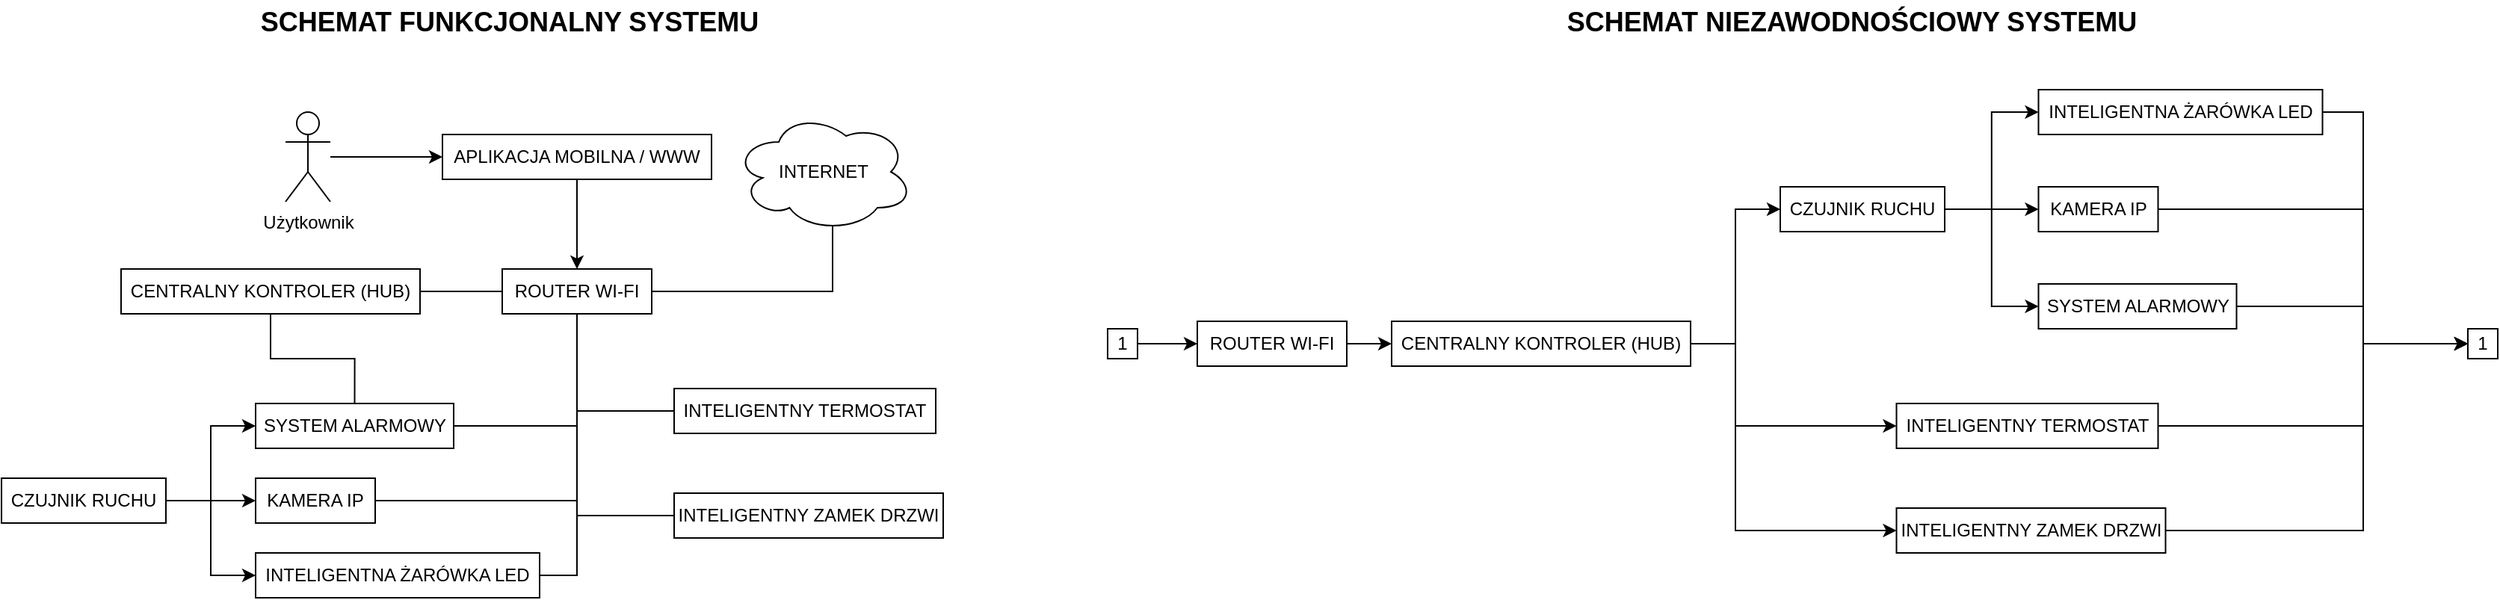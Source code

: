 <mxfile version="28.2.7">
  <diagram name="Page-1" id="PfZpxKHgtrNmZmKAbsyW">
    <mxGraphModel dx="3432" dy="1408" grid="1" gridSize="10" guides="1" tooltips="1" connect="1" arrows="1" fold="1" page="1" pageScale="1" pageWidth="827" pageHeight="1169" math="0" shadow="0">
      <root>
        <mxCell id="0" />
        <mxCell id="1" parent="0" />
        <mxCell id="8bakrNlgJKdeLin4L0It-1" style="edgeStyle=orthogonalEdgeStyle;rounded=0;orthogonalLoop=1;jettySize=auto;html=1;exitX=0.5;exitY=1;exitDx=0;exitDy=0;entryX=0.5;entryY=0;entryDx=0;entryDy=0;" edge="1" parent="1" source="CV3s7aekaj3IwNDnJ6Cb-1" target="CV3s7aekaj3IwNDnJ6Cb-6">
          <mxGeometry relative="1" as="geometry" />
        </mxCell>
        <mxCell id="CV3s7aekaj3IwNDnJ6Cb-1" value="&lt;div&gt;APLIKACJA MOBILNA / WWW&lt;/div&gt;" style="rounded=0;whiteSpace=wrap;html=1;" parent="1" vertex="1">
          <mxGeometry x="175" y="100" width="180" height="30" as="geometry" />
        </mxCell>
        <mxCell id="8bakrNlgJKdeLin4L0It-24" style="edgeStyle=orthogonalEdgeStyle;rounded=0;orthogonalLoop=1;jettySize=auto;html=1;exitX=0.5;exitY=1;exitDx=0;exitDy=0;entryX=0.5;entryY=0;entryDx=0;entryDy=0;endArrow=none;endFill=0;" edge="1" parent="1" source="CV3s7aekaj3IwNDnJ6Cb-2" target="CV3s7aekaj3IwNDnJ6Cb-4">
          <mxGeometry relative="1" as="geometry" />
        </mxCell>
        <mxCell id="CV3s7aekaj3IwNDnJ6Cb-2" value="&lt;div&gt;CENTRALNY KONTROLER (HUB)&lt;/div&gt;" style="rounded=0;whiteSpace=wrap;html=1;" parent="1" vertex="1">
          <mxGeometry x="-40" y="190" width="200" height="30" as="geometry" />
        </mxCell>
        <mxCell id="CV3s7aekaj3IwNDnJ6Cb-3" value="&lt;div&gt;INTELIGENTNY TERMOSTAT&lt;/div&gt;" style="rounded=0;whiteSpace=wrap;html=1;" parent="1" vertex="1">
          <mxGeometry x="330" y="270" width="175" height="30" as="geometry" />
        </mxCell>
        <mxCell id="CV3s7aekaj3IwNDnJ6Cb-4" value="&lt;div&gt;SYSTEM ALARMOWY&lt;/div&gt;" style="rounded=0;whiteSpace=wrap;html=1;" parent="1" vertex="1">
          <mxGeometry x="50" y="280" width="132.5" height="30" as="geometry" />
        </mxCell>
        <mxCell id="CV3s7aekaj3IwNDnJ6Cb-5" value="&lt;div&gt;KAMERA IP&lt;/div&gt;" style="rounded=0;whiteSpace=wrap;html=1;" parent="1" vertex="1">
          <mxGeometry x="50" y="330" width="80" height="30" as="geometry" />
        </mxCell>
        <mxCell id="8bakrNlgJKdeLin4L0It-14" style="edgeStyle=orthogonalEdgeStyle;rounded=0;orthogonalLoop=1;jettySize=auto;html=1;exitX=0.5;exitY=1;exitDx=0;exitDy=0;entryX=1;entryY=0.5;entryDx=0;entryDy=0;endArrow=none;endFill=0;" edge="1" parent="1" source="CV3s7aekaj3IwNDnJ6Cb-6" target="CV3s7aekaj3IwNDnJ6Cb-5">
          <mxGeometry relative="1" as="geometry" />
        </mxCell>
        <mxCell id="8bakrNlgJKdeLin4L0It-15" style="edgeStyle=orthogonalEdgeStyle;rounded=0;orthogonalLoop=1;jettySize=auto;html=1;exitX=0.5;exitY=1;exitDx=0;exitDy=0;entryX=1;entryY=0.5;entryDx=0;entryDy=0;endArrow=none;endFill=0;" edge="1" parent="1" source="CV3s7aekaj3IwNDnJ6Cb-6" target="CV3s7aekaj3IwNDnJ6Cb-4">
          <mxGeometry relative="1" as="geometry" />
        </mxCell>
        <mxCell id="8bakrNlgJKdeLin4L0It-16" style="edgeStyle=orthogonalEdgeStyle;rounded=0;orthogonalLoop=1;jettySize=auto;html=1;exitX=0.5;exitY=1;exitDx=0;exitDy=0;entryX=1;entryY=0.5;entryDx=0;entryDy=0;endArrow=none;endFill=0;" edge="1" parent="1" source="CV3s7aekaj3IwNDnJ6Cb-6" target="CV3s7aekaj3IwNDnJ6Cb-9">
          <mxGeometry relative="1" as="geometry" />
        </mxCell>
        <mxCell id="8bakrNlgJKdeLin4L0It-17" style="edgeStyle=orthogonalEdgeStyle;rounded=0;orthogonalLoop=1;jettySize=auto;html=1;exitX=0.5;exitY=1;exitDx=0;exitDy=0;entryX=0;entryY=0.5;entryDx=0;entryDy=0;endArrow=none;endFill=0;" edge="1" parent="1" source="CV3s7aekaj3IwNDnJ6Cb-6" target="CV3s7aekaj3IwNDnJ6Cb-3">
          <mxGeometry relative="1" as="geometry" />
        </mxCell>
        <mxCell id="8bakrNlgJKdeLin4L0It-18" style="edgeStyle=orthogonalEdgeStyle;rounded=0;orthogonalLoop=1;jettySize=auto;html=1;exitX=0.5;exitY=1;exitDx=0;exitDy=0;entryX=0;entryY=0.5;entryDx=0;entryDy=0;endArrow=none;endFill=0;" edge="1" parent="1" source="CV3s7aekaj3IwNDnJ6Cb-6" target="CV3s7aekaj3IwNDnJ6Cb-8">
          <mxGeometry relative="1" as="geometry" />
        </mxCell>
        <mxCell id="8bakrNlgJKdeLin4L0It-23" style="edgeStyle=orthogonalEdgeStyle;rounded=0;orthogonalLoop=1;jettySize=auto;html=1;exitX=0;exitY=0.5;exitDx=0;exitDy=0;entryX=1;entryY=0.5;entryDx=0;entryDy=0;endArrow=none;endFill=0;" edge="1" parent="1" source="CV3s7aekaj3IwNDnJ6Cb-6" target="CV3s7aekaj3IwNDnJ6Cb-2">
          <mxGeometry relative="1" as="geometry" />
        </mxCell>
        <mxCell id="CV3s7aekaj3IwNDnJ6Cb-6" value="&lt;div&gt;ROUTER WI-FI&lt;/div&gt;" style="rounded=0;whiteSpace=wrap;html=1;" parent="1" vertex="1">
          <mxGeometry x="215" y="190" width="100" height="30" as="geometry" />
        </mxCell>
        <mxCell id="8bakrNlgJKdeLin4L0It-19" style="edgeStyle=orthogonalEdgeStyle;rounded=0;orthogonalLoop=1;jettySize=auto;html=1;exitX=1;exitY=0.5;exitDx=0;exitDy=0;entryX=0;entryY=0.5;entryDx=0;entryDy=0;" edge="1" parent="1" source="CV3s7aekaj3IwNDnJ6Cb-7" target="CV3s7aekaj3IwNDnJ6Cb-5">
          <mxGeometry relative="1" as="geometry" />
        </mxCell>
        <mxCell id="8bakrNlgJKdeLin4L0It-20" style="edgeStyle=orthogonalEdgeStyle;rounded=0;orthogonalLoop=1;jettySize=auto;html=1;exitX=1;exitY=0.5;exitDx=0;exitDy=0;entryX=0;entryY=0.5;entryDx=0;entryDy=0;" edge="1" parent="1" source="CV3s7aekaj3IwNDnJ6Cb-7" target="CV3s7aekaj3IwNDnJ6Cb-4">
          <mxGeometry relative="1" as="geometry" />
        </mxCell>
        <mxCell id="8bakrNlgJKdeLin4L0It-21" style="edgeStyle=orthogonalEdgeStyle;rounded=0;orthogonalLoop=1;jettySize=auto;html=1;exitX=1;exitY=0.5;exitDx=0;exitDy=0;entryX=0;entryY=0.5;entryDx=0;entryDy=0;" edge="1" parent="1" source="CV3s7aekaj3IwNDnJ6Cb-7" target="CV3s7aekaj3IwNDnJ6Cb-9">
          <mxGeometry relative="1" as="geometry" />
        </mxCell>
        <mxCell id="CV3s7aekaj3IwNDnJ6Cb-7" value="&lt;div&gt;CZUJNIK RUCHU&lt;/div&gt;" style="rounded=0;whiteSpace=wrap;html=1;" parent="1" vertex="1">
          <mxGeometry x="-120" y="330" width="110" height="30" as="geometry" />
        </mxCell>
        <mxCell id="CV3s7aekaj3IwNDnJ6Cb-8" value="&lt;div&gt;INTELIGENTNY ZAMEK DRZWI&lt;/div&gt;" style="rounded=0;whiteSpace=wrap;html=1;" parent="1" vertex="1">
          <mxGeometry x="330" y="340" width="180" height="30" as="geometry" />
        </mxCell>
        <mxCell id="CV3s7aekaj3IwNDnJ6Cb-9" value="&lt;div&gt;INTELIGENTNA ŻARÓWKA LED&lt;/div&gt;" style="rounded=0;whiteSpace=wrap;html=1;" parent="1" vertex="1">
          <mxGeometry x="50" y="380" width="190" height="30" as="geometry" />
        </mxCell>
        <mxCell id="8bakrNlgJKdeLin4L0It-5" style="edgeStyle=orthogonalEdgeStyle;rounded=0;orthogonalLoop=1;jettySize=auto;html=1;entryX=0;entryY=0.5;entryDx=0;entryDy=0;" edge="1" parent="1" source="8bakrNlgJKdeLin4L0It-3" target="CV3s7aekaj3IwNDnJ6Cb-1">
          <mxGeometry relative="1" as="geometry" />
        </mxCell>
        <mxCell id="8bakrNlgJKdeLin4L0It-3" value="&lt;div&gt;Użytkownik&lt;/div&gt;" style="shape=umlActor;verticalLabelPosition=bottom;verticalAlign=top;html=1;outlineConnect=0;" vertex="1" parent="1">
          <mxGeometry x="70" y="85" width="30" height="60" as="geometry" />
        </mxCell>
        <mxCell id="8bakrNlgJKdeLin4L0It-25" value="INTERNET" style="ellipse;shape=cloud;whiteSpace=wrap;html=1;" vertex="1" parent="1">
          <mxGeometry x="370" y="85" width="120" height="80" as="geometry" />
        </mxCell>
        <mxCell id="8bakrNlgJKdeLin4L0It-26" style="edgeStyle=orthogonalEdgeStyle;rounded=0;orthogonalLoop=1;jettySize=auto;html=1;exitX=1;exitY=0.5;exitDx=0;exitDy=0;entryX=0.55;entryY=0.95;entryDx=0;entryDy=0;entryPerimeter=0;endArrow=none;endFill=0;" edge="1" parent="1" source="CV3s7aekaj3IwNDnJ6Cb-6" target="8bakrNlgJKdeLin4L0It-25">
          <mxGeometry relative="1" as="geometry" />
        </mxCell>
        <mxCell id="8bakrNlgJKdeLin4L0It-27" value="&lt;font style=&quot;font-size: 18px;&quot;&gt;&lt;b&gt;SCHEMAT FUNKCJONALNY SYSTEMU&lt;/b&gt;&lt;/font&gt;" style="text;html=1;whiteSpace=wrap;strokeColor=none;fillColor=none;align=center;verticalAlign=middle;rounded=0;" vertex="1" parent="1">
          <mxGeometry x="40" y="10" width="360" height="30" as="geometry" />
        </mxCell>
        <mxCell id="8bakrNlgJKdeLin4L0It-28" value="&lt;font style=&quot;font-size: 18px;&quot;&gt;&lt;b&gt;SCHEMAT NIEZAWODNOŚCIOWY SYSTEMU&lt;/b&gt;&lt;/font&gt;" style="text;html=1;whiteSpace=wrap;strokeColor=none;fillColor=none;align=center;verticalAlign=middle;rounded=0;" vertex="1" parent="1">
          <mxGeometry x="907.75" y="10" width="420" height="30" as="geometry" />
        </mxCell>
        <mxCell id="8bakrNlgJKdeLin4L0It-33" style="edgeStyle=orthogonalEdgeStyle;rounded=0;orthogonalLoop=1;jettySize=auto;html=1;exitX=1;exitY=0.5;exitDx=0;exitDy=0;entryX=0;entryY=0.5;entryDx=0;entryDy=0;" edge="1" parent="1" source="8bakrNlgJKdeLin4L0It-29" target="8bakrNlgJKdeLin4L0It-31">
          <mxGeometry relative="1" as="geometry" />
        </mxCell>
        <mxCell id="8bakrNlgJKdeLin4L0It-29" value="1" style="rounded=0;whiteSpace=wrap;html=1;" vertex="1" parent="1">
          <mxGeometry x="620" y="230" width="20" height="20" as="geometry" />
        </mxCell>
        <mxCell id="8bakrNlgJKdeLin4L0It-36" style="edgeStyle=orthogonalEdgeStyle;rounded=0;orthogonalLoop=1;jettySize=auto;html=1;exitX=1;exitY=0.5;exitDx=0;exitDy=0;entryX=0;entryY=0.5;entryDx=0;entryDy=0;" edge="1" parent="1" source="8bakrNlgJKdeLin4L0It-31" target="8bakrNlgJKdeLin4L0It-35">
          <mxGeometry relative="1" as="geometry" />
        </mxCell>
        <mxCell id="8bakrNlgJKdeLin4L0It-31" value="&lt;div&gt;ROUTER WI-FI&lt;/div&gt;" style="rounded=0;whiteSpace=wrap;html=1;" vertex="1" parent="1">
          <mxGeometry x="680" y="225" width="100" height="30" as="geometry" />
        </mxCell>
        <mxCell id="8bakrNlgJKdeLin4L0It-43" style="edgeStyle=orthogonalEdgeStyle;rounded=0;orthogonalLoop=1;jettySize=auto;html=1;exitX=1;exitY=0.5;exitDx=0;exitDy=0;entryX=0;entryY=0.5;entryDx=0;entryDy=0;" edge="1" parent="1" source="8bakrNlgJKdeLin4L0It-35" target="8bakrNlgJKdeLin4L0It-42">
          <mxGeometry relative="1" as="geometry" />
        </mxCell>
        <mxCell id="8bakrNlgJKdeLin4L0It-51" style="edgeStyle=orthogonalEdgeStyle;rounded=0;orthogonalLoop=1;jettySize=auto;html=1;exitX=1;exitY=0.5;exitDx=0;exitDy=0;entryX=0;entryY=0.5;entryDx=0;entryDy=0;" edge="1" parent="1" source="8bakrNlgJKdeLin4L0It-35" target="8bakrNlgJKdeLin4L0It-37">
          <mxGeometry relative="1" as="geometry">
            <Array as="points">
              <mxPoint x="1040" y="240" />
              <mxPoint x="1040" y="295" />
            </Array>
          </mxGeometry>
        </mxCell>
        <mxCell id="8bakrNlgJKdeLin4L0It-52" style="edgeStyle=orthogonalEdgeStyle;rounded=0;orthogonalLoop=1;jettySize=auto;html=1;exitX=1;exitY=0.5;exitDx=0;exitDy=0;entryX=0;entryY=0.5;entryDx=0;entryDy=0;" edge="1" parent="1" source="8bakrNlgJKdeLin4L0It-35" target="8bakrNlgJKdeLin4L0It-38">
          <mxGeometry relative="1" as="geometry">
            <Array as="points">
              <mxPoint x="1040" y="240" />
              <mxPoint x="1040" y="365" />
            </Array>
          </mxGeometry>
        </mxCell>
        <mxCell id="8bakrNlgJKdeLin4L0It-35" value="&lt;div&gt;CENTRALNY KONTROLER (HUB)&lt;/div&gt;" style="rounded=0;whiteSpace=wrap;html=1;" vertex="1" parent="1">
          <mxGeometry x="810" y="225" width="200" height="30" as="geometry" />
        </mxCell>
        <mxCell id="8bakrNlgJKdeLin4L0It-53" style="edgeStyle=orthogonalEdgeStyle;rounded=0;orthogonalLoop=1;jettySize=auto;html=1;exitX=1;exitY=0.5;exitDx=0;exitDy=0;entryX=0;entryY=0.5;entryDx=0;entryDy=0;" edge="1" parent="1" source="8bakrNlgJKdeLin4L0It-37" target="8bakrNlgJKdeLin4L0It-47">
          <mxGeometry relative="1" as="geometry">
            <Array as="points">
              <mxPoint x="1460" y="295" />
              <mxPoint x="1460" y="240" />
            </Array>
          </mxGeometry>
        </mxCell>
        <mxCell id="8bakrNlgJKdeLin4L0It-37" value="&lt;div&gt;INTELIGENTNY TERMOSTAT&lt;/div&gt;" style="rounded=0;whiteSpace=wrap;html=1;" vertex="1" parent="1">
          <mxGeometry x="1147.75" y="280" width="175" height="30" as="geometry" />
        </mxCell>
        <mxCell id="8bakrNlgJKdeLin4L0It-54" style="edgeStyle=orthogonalEdgeStyle;rounded=0;orthogonalLoop=1;jettySize=auto;html=1;exitX=1;exitY=0.5;exitDx=0;exitDy=0;entryX=0;entryY=0.5;entryDx=0;entryDy=0;" edge="1" parent="1" source="8bakrNlgJKdeLin4L0It-38" target="8bakrNlgJKdeLin4L0It-47">
          <mxGeometry relative="1" as="geometry">
            <Array as="points">
              <mxPoint x="1460" y="365" />
              <mxPoint x="1460" y="240" />
            </Array>
          </mxGeometry>
        </mxCell>
        <mxCell id="8bakrNlgJKdeLin4L0It-38" value="&lt;div&gt;INTELIGENTNY ZAMEK DRZWI&lt;/div&gt;" style="rounded=0;whiteSpace=wrap;html=1;" vertex="1" parent="1">
          <mxGeometry x="1147.75" y="350" width="180" height="30" as="geometry" />
        </mxCell>
        <mxCell id="8bakrNlgJKdeLin4L0It-50" style="edgeStyle=orthogonalEdgeStyle;rounded=0;orthogonalLoop=1;jettySize=auto;html=1;exitX=1;exitY=0.5;exitDx=0;exitDy=0;entryX=0;entryY=0.5;entryDx=0;entryDy=0;" edge="1" parent="1" source="8bakrNlgJKdeLin4L0It-39" target="8bakrNlgJKdeLin4L0It-47">
          <mxGeometry relative="1" as="geometry">
            <Array as="points">
              <mxPoint x="1460" y="215" />
              <mxPoint x="1460" y="240" />
            </Array>
          </mxGeometry>
        </mxCell>
        <mxCell id="8bakrNlgJKdeLin4L0It-39" value="&lt;div&gt;SYSTEM ALARMOWY&lt;/div&gt;" style="rounded=0;whiteSpace=wrap;html=1;" vertex="1" parent="1">
          <mxGeometry x="1242.75" y="200" width="132.5" height="30" as="geometry" />
        </mxCell>
        <mxCell id="8bakrNlgJKdeLin4L0It-49" style="edgeStyle=orthogonalEdgeStyle;rounded=0;orthogonalLoop=1;jettySize=auto;html=1;exitX=1;exitY=0.5;exitDx=0;exitDy=0;" edge="1" parent="1" source="8bakrNlgJKdeLin4L0It-40">
          <mxGeometry relative="1" as="geometry">
            <mxPoint x="1530" y="240" as="targetPoint" />
            <Array as="points">
              <mxPoint x="1460" y="150" />
              <mxPoint x="1460" y="240" />
            </Array>
          </mxGeometry>
        </mxCell>
        <mxCell id="8bakrNlgJKdeLin4L0It-40" value="&lt;div&gt;KAMERA IP&lt;/div&gt;" style="rounded=0;whiteSpace=wrap;html=1;" vertex="1" parent="1">
          <mxGeometry x="1242.75" y="135" width="80" height="30" as="geometry" />
        </mxCell>
        <mxCell id="8bakrNlgJKdeLin4L0It-48" style="edgeStyle=orthogonalEdgeStyle;rounded=0;orthogonalLoop=1;jettySize=auto;html=1;exitX=1;exitY=0.5;exitDx=0;exitDy=0;entryX=0;entryY=0.5;entryDx=0;entryDy=0;" edge="1" parent="1" source="8bakrNlgJKdeLin4L0It-41" target="8bakrNlgJKdeLin4L0It-47">
          <mxGeometry relative="1" as="geometry">
            <Array as="points">
              <mxPoint x="1460" y="85" />
              <mxPoint x="1460" y="240" />
            </Array>
          </mxGeometry>
        </mxCell>
        <mxCell id="8bakrNlgJKdeLin4L0It-41" value="&lt;div&gt;INTELIGENTNA ŻARÓWKA LED&lt;/div&gt;" style="rounded=0;whiteSpace=wrap;html=1;" vertex="1" parent="1">
          <mxGeometry x="1242.75" y="70" width="190" height="30" as="geometry" />
        </mxCell>
        <mxCell id="8bakrNlgJKdeLin4L0It-44" style="edgeStyle=orthogonalEdgeStyle;rounded=0;orthogonalLoop=1;jettySize=auto;html=1;exitX=1;exitY=0.5;exitDx=0;exitDy=0;entryX=0;entryY=0.5;entryDx=0;entryDy=0;" edge="1" parent="1" source="8bakrNlgJKdeLin4L0It-42" target="8bakrNlgJKdeLin4L0It-40">
          <mxGeometry relative="1" as="geometry" />
        </mxCell>
        <mxCell id="8bakrNlgJKdeLin4L0It-45" style="edgeStyle=orthogonalEdgeStyle;rounded=0;orthogonalLoop=1;jettySize=auto;html=1;exitX=1;exitY=0.5;exitDx=0;exitDy=0;entryX=0;entryY=0.5;entryDx=0;entryDy=0;" edge="1" parent="1" source="8bakrNlgJKdeLin4L0It-42" target="8bakrNlgJKdeLin4L0It-41">
          <mxGeometry relative="1" as="geometry" />
        </mxCell>
        <mxCell id="8bakrNlgJKdeLin4L0It-46" style="edgeStyle=orthogonalEdgeStyle;rounded=0;orthogonalLoop=1;jettySize=auto;html=1;exitX=1;exitY=0.5;exitDx=0;exitDy=0;entryX=0;entryY=0.5;entryDx=0;entryDy=0;" edge="1" parent="1" source="8bakrNlgJKdeLin4L0It-42" target="8bakrNlgJKdeLin4L0It-39">
          <mxGeometry relative="1" as="geometry" />
        </mxCell>
        <mxCell id="8bakrNlgJKdeLin4L0It-42" value="&lt;div&gt;CZUJNIK RUCHU&lt;/div&gt;" style="rounded=0;whiteSpace=wrap;html=1;" vertex="1" parent="1">
          <mxGeometry x="1070" y="135" width="110" height="30" as="geometry" />
        </mxCell>
        <mxCell id="8bakrNlgJKdeLin4L0It-47" value="1" style="rounded=0;whiteSpace=wrap;html=1;" vertex="1" parent="1">
          <mxGeometry x="1530" y="230" width="20" height="20" as="geometry" />
        </mxCell>
      </root>
    </mxGraphModel>
  </diagram>
</mxfile>

